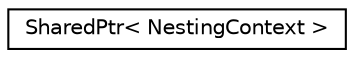 digraph "Graphical Class Hierarchy"
{
 // INTERACTIVE_SVG=YES
 // LATEX_PDF_SIZE
  edge [fontname="Helvetica",fontsize="10",labelfontname="Helvetica",labelfontsize="10"];
  node [fontname="Helvetica",fontsize="10",shape=record];
  rankdir="LR";
  Node0 [label="SharedPtr\< NestingContext \>",height=0.2,width=0.4,color="black", fillcolor="white", style="filled",URL="$df/d12/class_shared_ptr.html",tooltip=" "];
}

